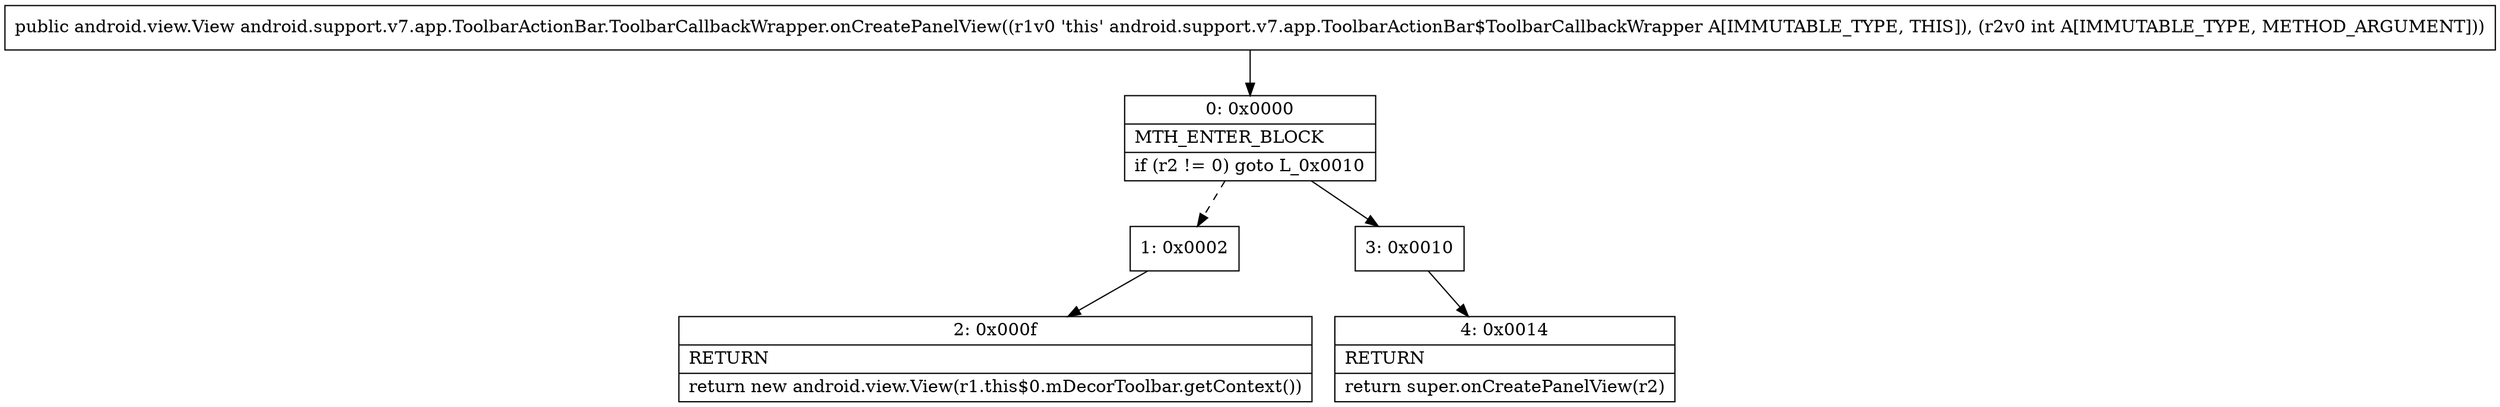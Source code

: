 digraph "CFG forandroid.support.v7.app.ToolbarActionBar.ToolbarCallbackWrapper.onCreatePanelView(I)Landroid\/view\/View;" {
Node_0 [shape=record,label="{0\:\ 0x0000|MTH_ENTER_BLOCK\l|if (r2 != 0) goto L_0x0010\l}"];
Node_1 [shape=record,label="{1\:\ 0x0002}"];
Node_2 [shape=record,label="{2\:\ 0x000f|RETURN\l|return new android.view.View(r1.this$0.mDecorToolbar.getContext())\l}"];
Node_3 [shape=record,label="{3\:\ 0x0010}"];
Node_4 [shape=record,label="{4\:\ 0x0014|RETURN\l|return super.onCreatePanelView(r2)\l}"];
MethodNode[shape=record,label="{public android.view.View android.support.v7.app.ToolbarActionBar.ToolbarCallbackWrapper.onCreatePanelView((r1v0 'this' android.support.v7.app.ToolbarActionBar$ToolbarCallbackWrapper A[IMMUTABLE_TYPE, THIS]), (r2v0 int A[IMMUTABLE_TYPE, METHOD_ARGUMENT])) }"];
MethodNode -> Node_0;
Node_0 -> Node_1[style=dashed];
Node_0 -> Node_3;
Node_1 -> Node_2;
Node_3 -> Node_4;
}

